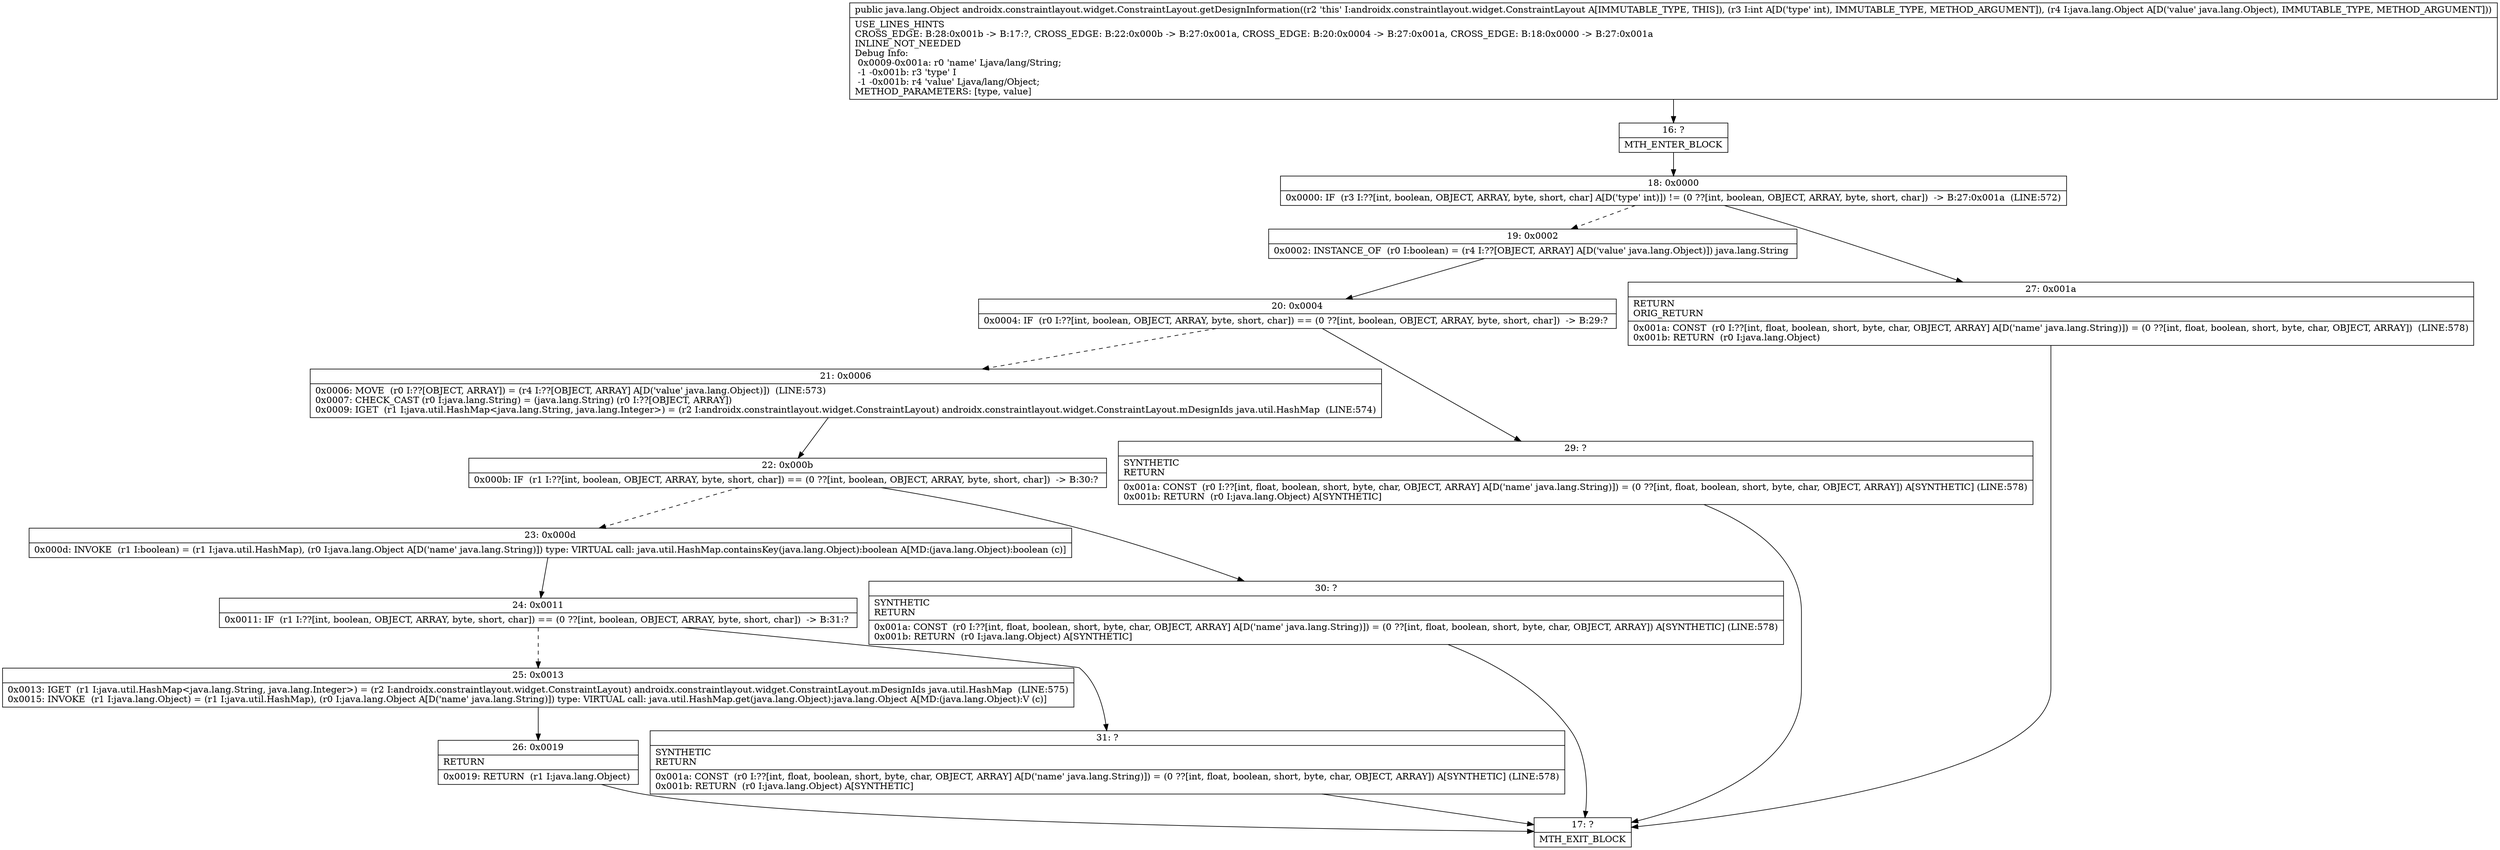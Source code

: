 digraph "CFG forandroidx.constraintlayout.widget.ConstraintLayout.getDesignInformation(ILjava\/lang\/Object;)Ljava\/lang\/Object;" {
Node_16 [shape=record,label="{16\:\ ?|MTH_ENTER_BLOCK\l}"];
Node_18 [shape=record,label="{18\:\ 0x0000|0x0000: IF  (r3 I:??[int, boolean, OBJECT, ARRAY, byte, short, char] A[D('type' int)]) != (0 ??[int, boolean, OBJECT, ARRAY, byte, short, char])  \-\> B:27:0x001a  (LINE:572)\l}"];
Node_19 [shape=record,label="{19\:\ 0x0002|0x0002: INSTANCE_OF  (r0 I:boolean) = (r4 I:??[OBJECT, ARRAY] A[D('value' java.lang.Object)]) java.lang.String \l}"];
Node_20 [shape=record,label="{20\:\ 0x0004|0x0004: IF  (r0 I:??[int, boolean, OBJECT, ARRAY, byte, short, char]) == (0 ??[int, boolean, OBJECT, ARRAY, byte, short, char])  \-\> B:29:? \l}"];
Node_21 [shape=record,label="{21\:\ 0x0006|0x0006: MOVE  (r0 I:??[OBJECT, ARRAY]) = (r4 I:??[OBJECT, ARRAY] A[D('value' java.lang.Object)])  (LINE:573)\l0x0007: CHECK_CAST (r0 I:java.lang.String) = (java.lang.String) (r0 I:??[OBJECT, ARRAY]) \l0x0009: IGET  (r1 I:java.util.HashMap\<java.lang.String, java.lang.Integer\>) = (r2 I:androidx.constraintlayout.widget.ConstraintLayout) androidx.constraintlayout.widget.ConstraintLayout.mDesignIds java.util.HashMap  (LINE:574)\l}"];
Node_22 [shape=record,label="{22\:\ 0x000b|0x000b: IF  (r1 I:??[int, boolean, OBJECT, ARRAY, byte, short, char]) == (0 ??[int, boolean, OBJECT, ARRAY, byte, short, char])  \-\> B:30:? \l}"];
Node_23 [shape=record,label="{23\:\ 0x000d|0x000d: INVOKE  (r1 I:boolean) = (r1 I:java.util.HashMap), (r0 I:java.lang.Object A[D('name' java.lang.String)]) type: VIRTUAL call: java.util.HashMap.containsKey(java.lang.Object):boolean A[MD:(java.lang.Object):boolean (c)]\l}"];
Node_24 [shape=record,label="{24\:\ 0x0011|0x0011: IF  (r1 I:??[int, boolean, OBJECT, ARRAY, byte, short, char]) == (0 ??[int, boolean, OBJECT, ARRAY, byte, short, char])  \-\> B:31:? \l}"];
Node_25 [shape=record,label="{25\:\ 0x0013|0x0013: IGET  (r1 I:java.util.HashMap\<java.lang.String, java.lang.Integer\>) = (r2 I:androidx.constraintlayout.widget.ConstraintLayout) androidx.constraintlayout.widget.ConstraintLayout.mDesignIds java.util.HashMap  (LINE:575)\l0x0015: INVOKE  (r1 I:java.lang.Object) = (r1 I:java.util.HashMap), (r0 I:java.lang.Object A[D('name' java.lang.String)]) type: VIRTUAL call: java.util.HashMap.get(java.lang.Object):java.lang.Object A[MD:(java.lang.Object):V (c)]\l}"];
Node_26 [shape=record,label="{26\:\ 0x0019|RETURN\l|0x0019: RETURN  (r1 I:java.lang.Object) \l}"];
Node_17 [shape=record,label="{17\:\ ?|MTH_EXIT_BLOCK\l}"];
Node_31 [shape=record,label="{31\:\ ?|SYNTHETIC\lRETURN\l|0x001a: CONST  (r0 I:??[int, float, boolean, short, byte, char, OBJECT, ARRAY] A[D('name' java.lang.String)]) = (0 ??[int, float, boolean, short, byte, char, OBJECT, ARRAY]) A[SYNTHETIC] (LINE:578)\l0x001b: RETURN  (r0 I:java.lang.Object) A[SYNTHETIC]\l}"];
Node_30 [shape=record,label="{30\:\ ?|SYNTHETIC\lRETURN\l|0x001a: CONST  (r0 I:??[int, float, boolean, short, byte, char, OBJECT, ARRAY] A[D('name' java.lang.String)]) = (0 ??[int, float, boolean, short, byte, char, OBJECT, ARRAY]) A[SYNTHETIC] (LINE:578)\l0x001b: RETURN  (r0 I:java.lang.Object) A[SYNTHETIC]\l}"];
Node_29 [shape=record,label="{29\:\ ?|SYNTHETIC\lRETURN\l|0x001a: CONST  (r0 I:??[int, float, boolean, short, byte, char, OBJECT, ARRAY] A[D('name' java.lang.String)]) = (0 ??[int, float, boolean, short, byte, char, OBJECT, ARRAY]) A[SYNTHETIC] (LINE:578)\l0x001b: RETURN  (r0 I:java.lang.Object) A[SYNTHETIC]\l}"];
Node_27 [shape=record,label="{27\:\ 0x001a|RETURN\lORIG_RETURN\l|0x001a: CONST  (r0 I:??[int, float, boolean, short, byte, char, OBJECT, ARRAY] A[D('name' java.lang.String)]) = (0 ??[int, float, boolean, short, byte, char, OBJECT, ARRAY])  (LINE:578)\l0x001b: RETURN  (r0 I:java.lang.Object) \l}"];
MethodNode[shape=record,label="{public java.lang.Object androidx.constraintlayout.widget.ConstraintLayout.getDesignInformation((r2 'this' I:androidx.constraintlayout.widget.ConstraintLayout A[IMMUTABLE_TYPE, THIS]), (r3 I:int A[D('type' int), IMMUTABLE_TYPE, METHOD_ARGUMENT]), (r4 I:java.lang.Object A[D('value' java.lang.Object), IMMUTABLE_TYPE, METHOD_ARGUMENT]))  | USE_LINES_HINTS\lCROSS_EDGE: B:28:0x001b \-\> B:17:?, CROSS_EDGE: B:22:0x000b \-\> B:27:0x001a, CROSS_EDGE: B:20:0x0004 \-\> B:27:0x001a, CROSS_EDGE: B:18:0x0000 \-\> B:27:0x001a\lINLINE_NOT_NEEDED\lDebug Info:\l  0x0009\-0x001a: r0 'name' Ljava\/lang\/String;\l  \-1 \-0x001b: r3 'type' I\l  \-1 \-0x001b: r4 'value' Ljava\/lang\/Object;\lMETHOD_PARAMETERS: [type, value]\l}"];
MethodNode -> Node_16;Node_16 -> Node_18;
Node_18 -> Node_19[style=dashed];
Node_18 -> Node_27;
Node_19 -> Node_20;
Node_20 -> Node_21[style=dashed];
Node_20 -> Node_29;
Node_21 -> Node_22;
Node_22 -> Node_23[style=dashed];
Node_22 -> Node_30;
Node_23 -> Node_24;
Node_24 -> Node_25[style=dashed];
Node_24 -> Node_31;
Node_25 -> Node_26;
Node_26 -> Node_17;
Node_31 -> Node_17;
Node_30 -> Node_17;
Node_29 -> Node_17;
Node_27 -> Node_17;
}

